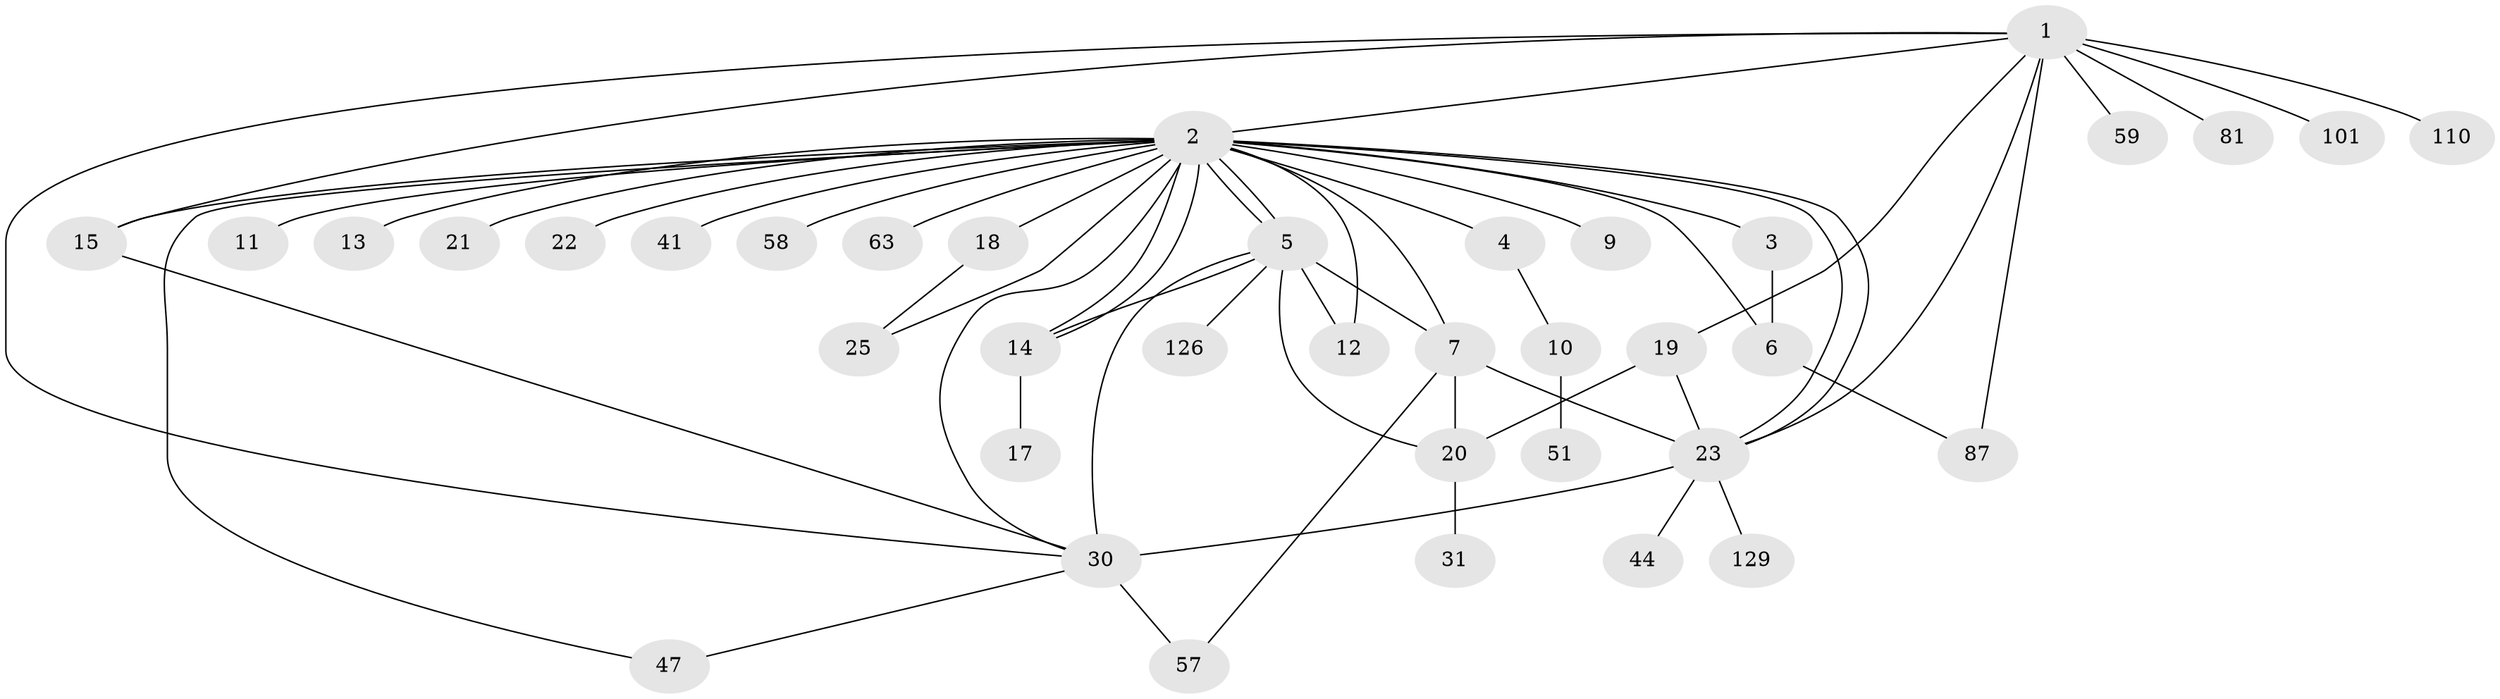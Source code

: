 // original degree distribution, {12: 0.015503875968992248, 36: 0.007751937984496124, 3: 0.13178294573643412, 2: 0.23255813953488372, 10: 0.015503875968992248, 5: 0.023255813953488372, 6: 0.03875968992248062, 1: 0.5038759689922481, 4: 0.023255813953488372, 7: 0.007751937984496124}
// Generated by graph-tools (version 1.1) at 2025/18/03/04/25 18:18:00]
// undirected, 38 vertices, 58 edges
graph export_dot {
graph [start="1"]
  node [color=gray90,style=filled];
  1 [super="+69+32"];
  2 [super="+52+8+68+42+70+67+99+98+102+115+121+53+77+37+43+29+64"];
  3;
  4;
  5 [super="+36+33+96+128+54"];
  6 [super="+34+28"];
  7 [super="+16"];
  9;
  10;
  11 [super="+45+95"];
  12;
  13 [super="+55"];
  14 [super="+94+82"];
  15 [super="+48"];
  17;
  18;
  19 [super="+40+38+125"];
  20 [super="+88+123+107"];
  21 [super="+26"];
  22 [super="+50+27"];
  23;
  25 [super="+100"];
  30 [super="+39+106+35+65"];
  31 [super="+71+76"];
  41;
  44;
  47;
  51 [super="+80"];
  57;
  58;
  59;
  63;
  81;
  87 [super="+127"];
  101;
  110;
  126;
  129;
  1 -- 2;
  1 -- 15;
  1 -- 19;
  1 -- 23 [weight=2];
  1 -- 30;
  1 -- 59;
  1 -- 81;
  1 -- 87;
  1 -- 101;
  1 -- 110;
  2 -- 3;
  2 -- 4;
  2 -- 5;
  2 -- 5;
  2 -- 6;
  2 -- 7 [weight=2];
  2 -- 9;
  2 -- 11;
  2 -- 13;
  2 -- 14;
  2 -- 14;
  2 -- 21;
  2 -- 22;
  2 -- 23 [weight=2];
  2 -- 23;
  2 -- 30;
  2 -- 18 [weight=2];
  2 -- 41;
  2 -- 58;
  2 -- 63;
  2 -- 47;
  2 -- 12;
  2 -- 25;
  2 -- 15;
  3 -- 6 [weight=2];
  4 -- 10;
  5 -- 12;
  5 -- 20;
  5 -- 14;
  5 -- 126;
  5 -- 30 [weight=2];
  5 -- 7 [weight=2];
  6 -- 87;
  7 -- 57;
  7 -- 20;
  7 -- 23;
  10 -- 51;
  14 -- 17;
  15 -- 30;
  18 -- 25;
  19 -- 20;
  19 -- 23;
  20 -- 31;
  23 -- 30 [weight=3];
  23 -- 44;
  23 -- 129;
  30 -- 47;
  30 -- 57;
}
